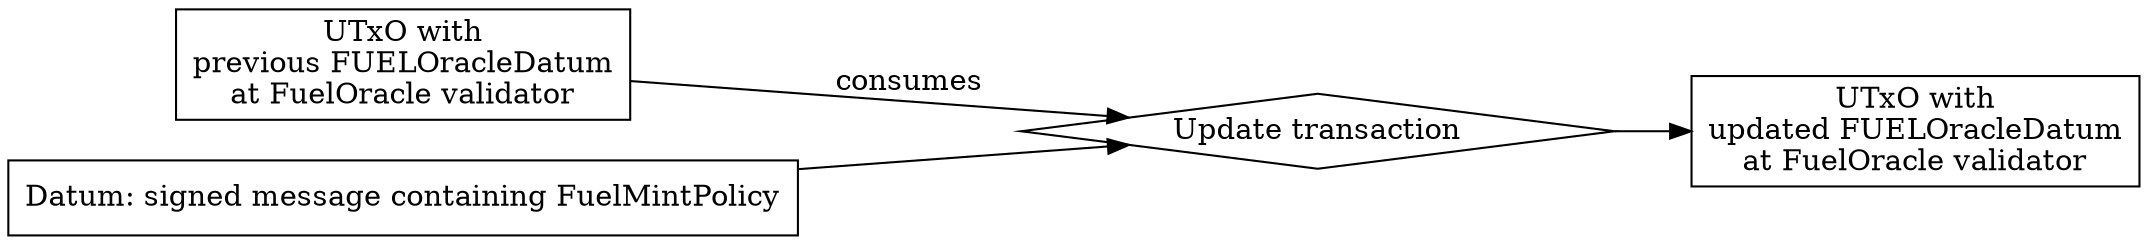 strict digraph {
  node [shape=record]
  rankdir="LR"

  fuelOracleOld [label = "UTxO with\nprevious FUELOracleDatum\nat FuelOracle validator"]
  fuelOracleNew [label = "UTxO with\nupdated FUELOracleDatum\nat FuelOracle validator"]

  fuelMintPolicy [label =
    "Datum: signed message containing FuelMintPolicy"
  ]

  tx [shape = diamond, label = "Update transaction" ]

  fuelMintPolicy -> tx
  fuelOracleOld -> tx [label = consumes]
  tx -> fuelOracleNew
}
